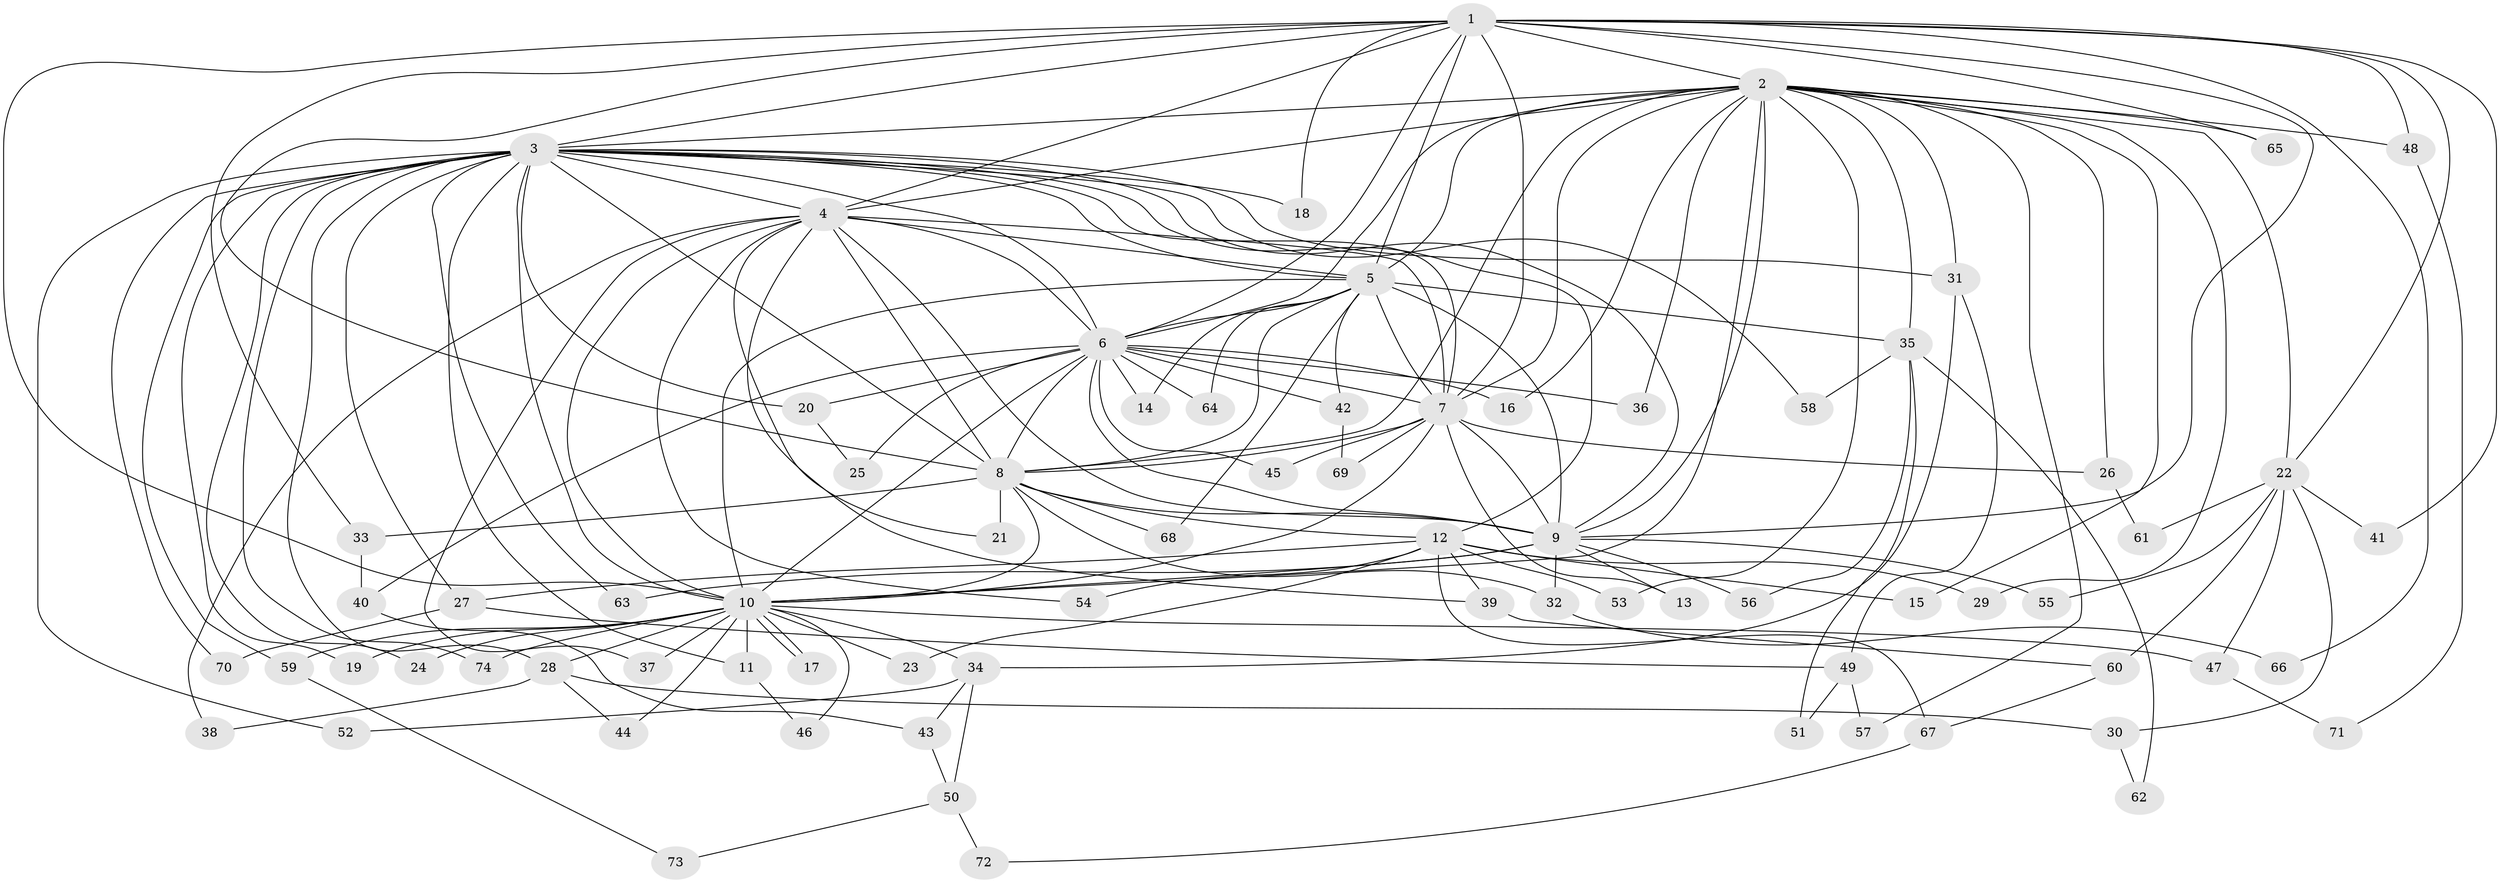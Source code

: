 // coarse degree distribution, {17: 0.0196078431372549, 14: 0.0196078431372549, 10: 0.0196078431372549, 22: 0.0196078431372549, 1: 0.17647058823529413, 2: 0.47058823529411764, 3: 0.13725490196078433, 4: 0.058823529411764705, 8: 0.0196078431372549, 6: 0.0392156862745098, 11: 0.0196078431372549}
// Generated by graph-tools (version 1.1) at 2025/46/03/04/25 21:46:48]
// undirected, 74 vertices, 173 edges
graph export_dot {
graph [start="1"]
  node [color=gray90,style=filled];
  1;
  2;
  3;
  4;
  5;
  6;
  7;
  8;
  9;
  10;
  11;
  12;
  13;
  14;
  15;
  16;
  17;
  18;
  19;
  20;
  21;
  22;
  23;
  24;
  25;
  26;
  27;
  28;
  29;
  30;
  31;
  32;
  33;
  34;
  35;
  36;
  37;
  38;
  39;
  40;
  41;
  42;
  43;
  44;
  45;
  46;
  47;
  48;
  49;
  50;
  51;
  52;
  53;
  54;
  55;
  56;
  57;
  58;
  59;
  60;
  61;
  62;
  63;
  64;
  65;
  66;
  67;
  68;
  69;
  70;
  71;
  72;
  73;
  74;
  1 -- 2;
  1 -- 3;
  1 -- 4;
  1 -- 5;
  1 -- 6;
  1 -- 7;
  1 -- 8;
  1 -- 9;
  1 -- 10;
  1 -- 18;
  1 -- 22;
  1 -- 33;
  1 -- 41;
  1 -- 48;
  1 -- 65;
  1 -- 66;
  2 -- 3;
  2 -- 4;
  2 -- 5;
  2 -- 6;
  2 -- 7;
  2 -- 8;
  2 -- 9;
  2 -- 10;
  2 -- 15;
  2 -- 16;
  2 -- 22;
  2 -- 26;
  2 -- 29;
  2 -- 31;
  2 -- 35;
  2 -- 36;
  2 -- 48;
  2 -- 53;
  2 -- 57;
  2 -- 65;
  3 -- 4;
  3 -- 5;
  3 -- 6;
  3 -- 7;
  3 -- 8;
  3 -- 9;
  3 -- 10;
  3 -- 11;
  3 -- 12;
  3 -- 18;
  3 -- 19;
  3 -- 20;
  3 -- 24;
  3 -- 27;
  3 -- 28;
  3 -- 31;
  3 -- 52;
  3 -- 58;
  3 -- 59;
  3 -- 63;
  3 -- 70;
  3 -- 74;
  4 -- 5;
  4 -- 6;
  4 -- 7;
  4 -- 8;
  4 -- 9;
  4 -- 10;
  4 -- 21;
  4 -- 37;
  4 -- 38;
  4 -- 39;
  4 -- 54;
  5 -- 6;
  5 -- 7;
  5 -- 8;
  5 -- 9;
  5 -- 10;
  5 -- 14;
  5 -- 35;
  5 -- 42;
  5 -- 64;
  5 -- 68;
  6 -- 7;
  6 -- 8;
  6 -- 9;
  6 -- 10;
  6 -- 14;
  6 -- 16;
  6 -- 20;
  6 -- 25;
  6 -- 36;
  6 -- 40;
  6 -- 42;
  6 -- 45;
  6 -- 64;
  7 -- 8;
  7 -- 9;
  7 -- 10;
  7 -- 13;
  7 -- 26;
  7 -- 45;
  7 -- 69;
  8 -- 9;
  8 -- 10;
  8 -- 12;
  8 -- 21;
  8 -- 32;
  8 -- 33;
  8 -- 68;
  9 -- 10;
  9 -- 13;
  9 -- 32;
  9 -- 55;
  9 -- 56;
  9 -- 63;
  10 -- 11;
  10 -- 17;
  10 -- 17;
  10 -- 19;
  10 -- 23;
  10 -- 24;
  10 -- 28;
  10 -- 34;
  10 -- 37;
  10 -- 44;
  10 -- 46;
  10 -- 47;
  10 -- 59;
  10 -- 74;
  11 -- 46;
  12 -- 15;
  12 -- 23;
  12 -- 27;
  12 -- 29;
  12 -- 39;
  12 -- 53;
  12 -- 54;
  12 -- 67;
  20 -- 25;
  22 -- 30;
  22 -- 41;
  22 -- 47;
  22 -- 55;
  22 -- 60;
  22 -- 61;
  26 -- 61;
  27 -- 49;
  27 -- 70;
  28 -- 30;
  28 -- 38;
  28 -- 44;
  30 -- 62;
  31 -- 34;
  31 -- 49;
  32 -- 66;
  33 -- 40;
  34 -- 43;
  34 -- 50;
  34 -- 52;
  35 -- 51;
  35 -- 56;
  35 -- 58;
  35 -- 62;
  39 -- 60;
  40 -- 43;
  42 -- 69;
  43 -- 50;
  47 -- 71;
  48 -- 71;
  49 -- 51;
  49 -- 57;
  50 -- 72;
  50 -- 73;
  59 -- 73;
  60 -- 67;
  67 -- 72;
}
